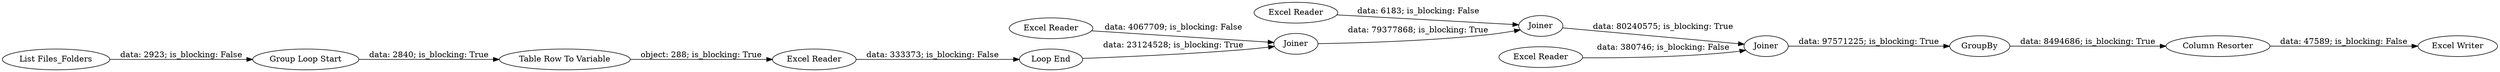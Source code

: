 digraph {
	"935580186185830555_11" [label="Excel Reader"]
	"935580186185830555_2" [label="Group Loop Start"]
	"935580186185830555_4" [label="Excel Reader"]
	"935580186185830555_10" [label=Joiner]
	"935580186185830555_9" [label=GroupBy]
	"935580186185830555_28" [label="Column Resorter"]
	"935580186185830555_7" [label=Joiner]
	"935580186185830555_3" [label="Table Row To Variable"]
	"935580186185830555_17" [label="Excel Writer"]
	"935580186185830555_8" [label="Excel Reader"]
	"935580186185830555_5" [label="Loop End"]
	"935580186185830555_27" [label=Joiner]
	"935580186185830555_26" [label="Excel Reader"]
	"935580186185830555_1" [label="List Files_Folders"]
	"935580186185830555_28" -> "935580186185830555_17" [label="data: 47589; is_blocking: False"]
	"935580186185830555_5" -> "935580186185830555_7" [label="data: 23124528; is_blocking: True"]
	"935580186185830555_8" -> "935580186185830555_7" [label="data: 4067709; is_blocking: False"]
	"935580186185830555_26" -> "935580186185830555_27" [label="data: 380746; is_blocking: False"]
	"935580186185830555_9" -> "935580186185830555_28" [label="data: 8494686; is_blocking: True"]
	"935580186185830555_11" -> "935580186185830555_10" [label="data: 6183; is_blocking: False"]
	"935580186185830555_10" -> "935580186185830555_27" [label="data: 80240575; is_blocking: True"]
	"935580186185830555_27" -> "935580186185830555_9" [label="data: 97571225; is_blocking: True"]
	"935580186185830555_3" -> "935580186185830555_4" [label="object: 288; is_blocking: True"]
	"935580186185830555_4" -> "935580186185830555_5" [label="data: 333373; is_blocking: False"]
	"935580186185830555_2" -> "935580186185830555_3" [label="data: 2840; is_blocking: True"]
	"935580186185830555_7" -> "935580186185830555_10" [label="data: 79377868; is_blocking: True"]
	"935580186185830555_1" -> "935580186185830555_2" [label="data: 2923; is_blocking: False"]
	rankdir=LR
}
